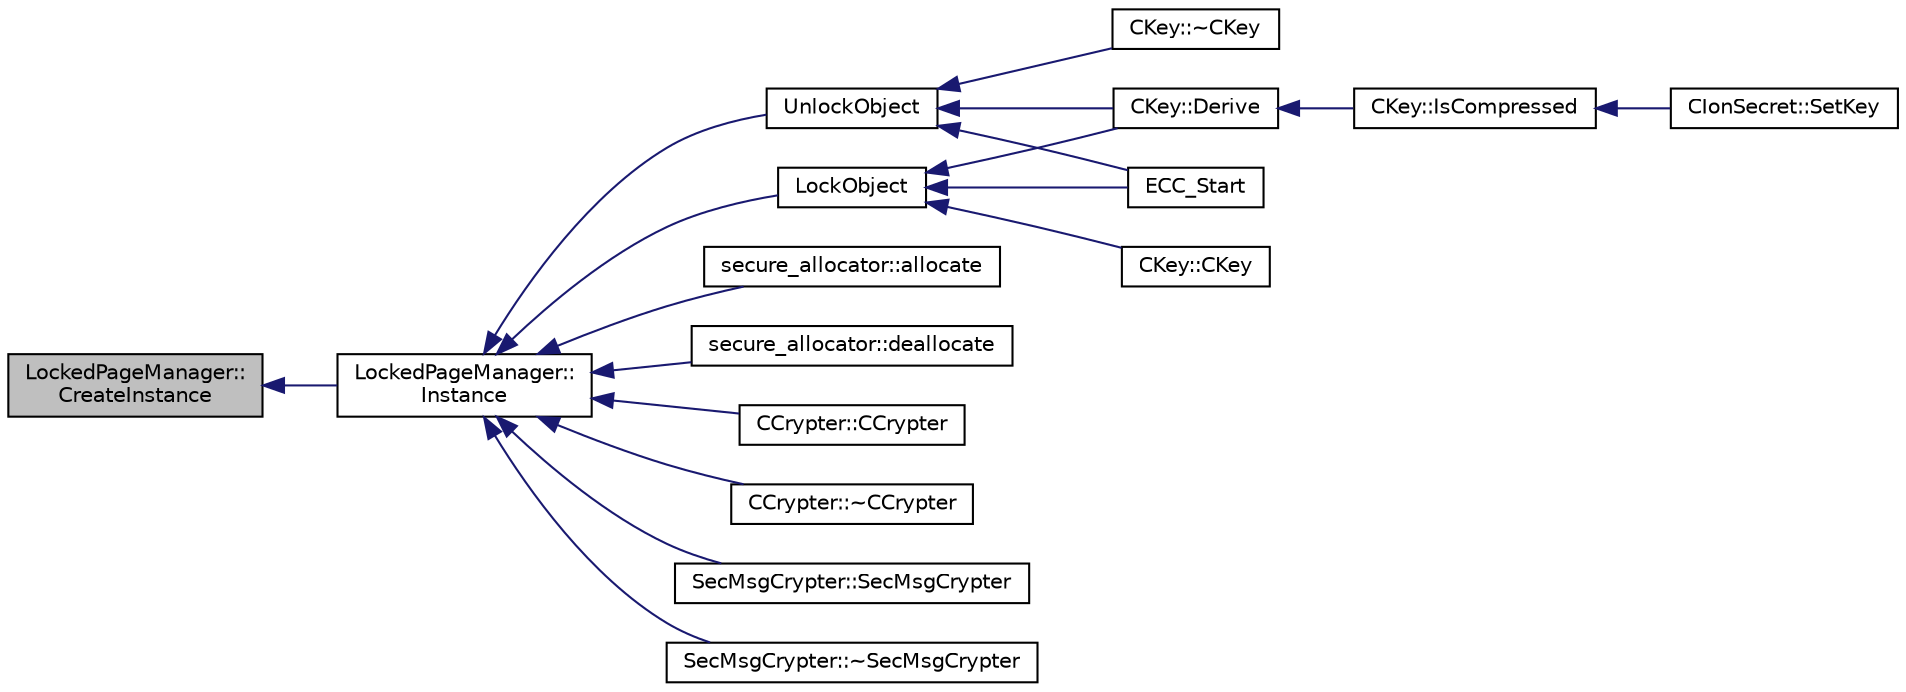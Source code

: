 digraph "LockedPageManager::CreateInstance"
{
  edge [fontname="Helvetica",fontsize="10",labelfontname="Helvetica",labelfontsize="10"];
  node [fontname="Helvetica",fontsize="10",shape=record];
  rankdir="LR";
  Node3 [label="LockedPageManager::\lCreateInstance",height=0.2,width=0.4,color="black", fillcolor="grey75", style="filled", fontcolor="black"];
  Node3 -> Node4 [dir="back",color="midnightblue",fontsize="10",style="solid",fontname="Helvetica"];
  Node4 [label="LockedPageManager::\lInstance",height=0.2,width=0.4,color="black", fillcolor="white", style="filled",URL="$da/d1c/class_locked_page_manager.html#ac9b1d42d240dba4714a35fff970b6dde"];
  Node4 -> Node5 [dir="back",color="midnightblue",fontsize="10",style="solid",fontname="Helvetica"];
  Node5 [label="LockObject",height=0.2,width=0.4,color="black", fillcolor="white", style="filled",URL="$da/dfb/allocators_8h.html#ab73cc3988a03bed966c0c2bb191a8d2a"];
  Node5 -> Node6 [dir="back",color="midnightblue",fontsize="10",style="solid",fontname="Helvetica"];
  Node6 [label="CKey::Derive",height=0.2,width=0.4,color="black", fillcolor="white", style="filled",URL="$d2/d63/class_c_key.html#a5166e6f49c17c3ad47ac0fa89305307b"];
  Node6 -> Node7 [dir="back",color="midnightblue",fontsize="10",style="solid",fontname="Helvetica"];
  Node7 [label="CKey::IsCompressed",height=0.2,width=0.4,color="black", fillcolor="white", style="filled",URL="$d2/d63/class_c_key.html#a96b017433a65335775cf3807d73f85ce"];
  Node7 -> Node8 [dir="back",color="midnightblue",fontsize="10",style="solid",fontname="Helvetica"];
  Node8 [label="CIonSecret::SetKey",height=0.2,width=0.4,color="black", fillcolor="white", style="filled",URL="$d3/d88/class_c_ion_secret.html#af28cc32f79cc793418e810e8ae12e25e"];
  Node5 -> Node9 [dir="back",color="midnightblue",fontsize="10",style="solid",fontname="Helvetica"];
  Node9 [label="ECC_Start",height=0.2,width=0.4,color="black", fillcolor="white", style="filled",URL="$de/de5/key_8h.html#a5ee69136607b1012d64a045ee44ccae2",tooltip="Initialize the elliptic curve support. "];
  Node5 -> Node10 [dir="back",color="midnightblue",fontsize="10",style="solid",fontname="Helvetica"];
  Node10 [label="CKey::CKey",height=0.2,width=0.4,color="black", fillcolor="white", style="filled",URL="$d2/d63/class_c_key.html#a8f4ca910c7b7e729a3f2a5c59d060d3d"];
  Node4 -> Node11 [dir="back",color="midnightblue",fontsize="10",style="solid",fontname="Helvetica"];
  Node11 [label="UnlockObject",height=0.2,width=0.4,color="black", fillcolor="white", style="filled",URL="$da/dfb/allocators_8h.html#a49577b8da0ecffd2fbc222896283004c"];
  Node11 -> Node6 [dir="back",color="midnightblue",fontsize="10",style="solid",fontname="Helvetica"];
  Node11 -> Node9 [dir="back",color="midnightblue",fontsize="10",style="solid",fontname="Helvetica"];
  Node11 -> Node12 [dir="back",color="midnightblue",fontsize="10",style="solid",fontname="Helvetica"];
  Node12 [label="CKey::~CKey",height=0.2,width=0.4,color="black", fillcolor="white", style="filled",URL="$d2/d63/class_c_key.html#a57d5b254748cef054c40f99c1c339147"];
  Node4 -> Node13 [dir="back",color="midnightblue",fontsize="10",style="solid",fontname="Helvetica"];
  Node13 [label="secure_allocator::allocate",height=0.2,width=0.4,color="black", fillcolor="white", style="filled",URL="$d0/dce/structsecure__allocator.html#aee6c375ead3ab5b477898787308bd2d9"];
  Node4 -> Node14 [dir="back",color="midnightblue",fontsize="10",style="solid",fontname="Helvetica"];
  Node14 [label="secure_allocator::deallocate",height=0.2,width=0.4,color="black", fillcolor="white", style="filled",URL="$d0/dce/structsecure__allocator.html#af86cc49185bd507b8b479e070d744eb0"];
  Node4 -> Node15 [dir="back",color="midnightblue",fontsize="10",style="solid",fontname="Helvetica"];
  Node15 [label="CCrypter::CCrypter",height=0.2,width=0.4,color="black", fillcolor="white", style="filled",URL="$d7/d89/class_c_crypter.html#a4bbf5c23b0350f04e0c8e3b4ef28615e"];
  Node4 -> Node16 [dir="back",color="midnightblue",fontsize="10",style="solid",fontname="Helvetica"];
  Node16 [label="CCrypter::~CCrypter",height=0.2,width=0.4,color="black", fillcolor="white", style="filled",URL="$d7/d89/class_c_crypter.html#ac0dccc762fb60fe9605409232ebfaa0f"];
  Node4 -> Node17 [dir="back",color="midnightblue",fontsize="10",style="solid",fontname="Helvetica"];
  Node17 [label="SecMsgCrypter::SecMsgCrypter",height=0.2,width=0.4,color="black", fillcolor="white", style="filled",URL="$dc/dd6/class_sec_msg_crypter.html#a9ad7ff90747e0ed5e3670206aabcbaf6"];
  Node4 -> Node18 [dir="back",color="midnightblue",fontsize="10",style="solid",fontname="Helvetica"];
  Node18 [label="SecMsgCrypter::~SecMsgCrypter",height=0.2,width=0.4,color="black", fillcolor="white", style="filled",URL="$dc/dd6/class_sec_msg_crypter.html#a366a49eed14dce915015fd467e3f4169"];
}
